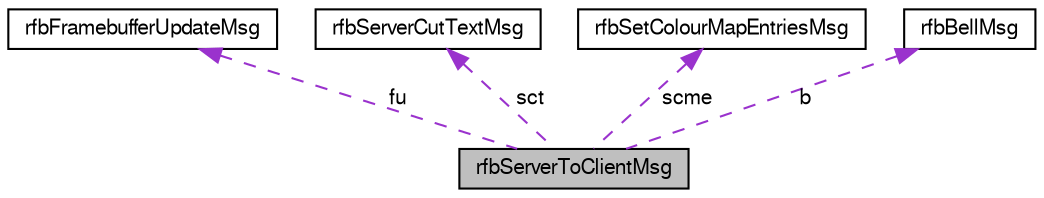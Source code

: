 digraph "rfbServerToClientMsg"
{
 // LATEX_PDF_SIZE
  bgcolor="transparent";
  edge [fontname="FreeSans",fontsize="10",labelfontname="FreeSans",labelfontsize="10"];
  node [fontname="FreeSans",fontsize="10",shape=record];
  Node1 [label="rfbServerToClientMsg",height=0.2,width=0.4,color="black", fillcolor="grey75", style="filled", fontcolor="black",tooltip=" "];
  Node2 -> Node1 [dir="back",color="darkorchid3",fontsize="10",style="dashed",label=" fu" ,fontname="FreeSans"];
  Node2 [label="rfbFramebufferUpdateMsg",height=0.2,width=0.4,color="black",URL="$a02812.html",tooltip=" "];
  Node3 -> Node1 [dir="back",color="darkorchid3",fontsize="10",style="dashed",label=" sct" ,fontname="FreeSans"];
  Node3 [label="rfbServerCutTextMsg",height=0.2,width=0.4,color="black",URL="$a02840.html",tooltip=" "];
  Node4 -> Node1 [dir="back",color="darkorchid3",fontsize="10",style="dashed",label=" scme" ,fontname="FreeSans"];
  Node4 [label="rfbSetColourMapEntriesMsg",height=0.2,width=0.4,color="black",URL="$a02832.html",tooltip=" "];
  Node5 -> Node1 [dir="back",color="darkorchid3",fontsize="10",style="dashed",label=" b" ,fontname="FreeSans"];
  Node5 [label="rfbBellMsg",height=0.2,width=0.4,color="black",URL="$a02836.html",tooltip=" "];
}
